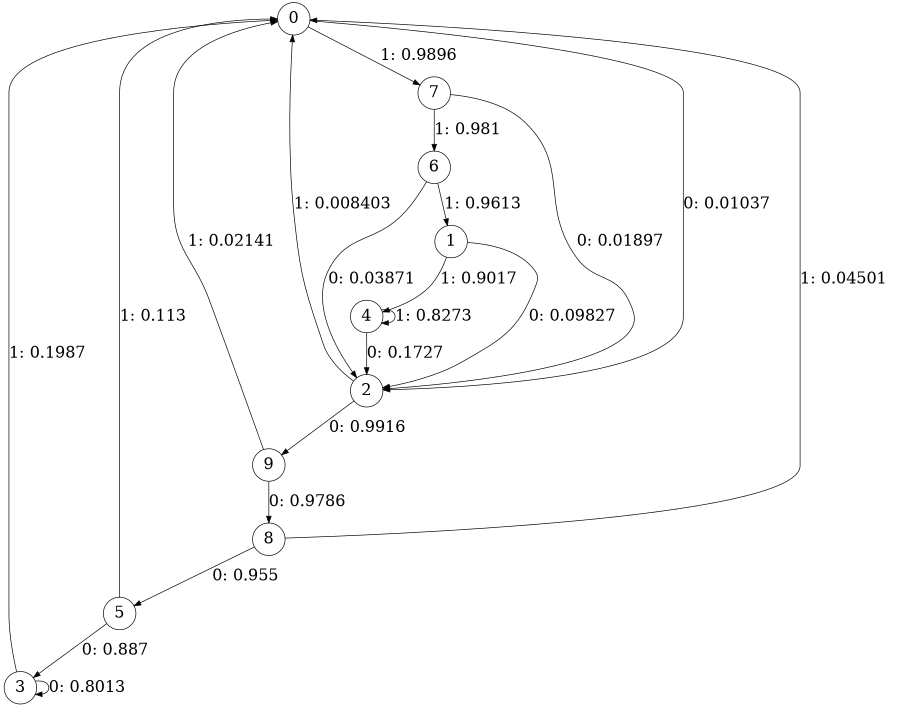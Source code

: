 digraph "ch4_face_short_L10" {
size = "6,8.5";
ratio = "fill";
node [shape = circle];
node [fontsize = 24];
edge [fontsize = 24];
0 -> 2 [label = "0: 0.01037  "];
0 -> 7 [label = "1: 0.9896   "];
1 -> 2 [label = "0: 0.09827  "];
1 -> 4 [label = "1: 0.9017   "];
2 -> 9 [label = "0: 0.9916   "];
2 -> 0 [label = "1: 0.008403  "];
3 -> 3 [label = "0: 0.8013   "];
3 -> 0 [label = "1: 0.1987   "];
4 -> 2 [label = "0: 0.1727   "];
4 -> 4 [label = "1: 0.8273   "];
5 -> 3 [label = "0: 0.887    "];
5 -> 0 [label = "1: 0.113    "];
6 -> 2 [label = "0: 0.03871  "];
6 -> 1 [label = "1: 0.9613   "];
7 -> 2 [label = "0: 0.01897  "];
7 -> 6 [label = "1: 0.981    "];
8 -> 5 [label = "0: 0.955    "];
8 -> 0 [label = "1: 0.04501  "];
9 -> 8 [label = "0: 0.9786   "];
9 -> 0 [label = "1: 0.02141  "];
}